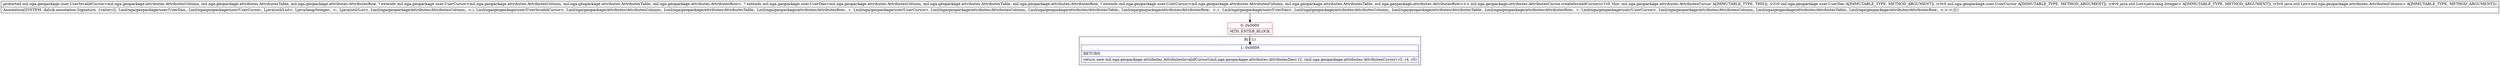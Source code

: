 digraph "CFG formil.nga.geopackage.attributes.AttributesCursor.createInvalidCursor(Lmil\/nga\/geopackage\/user\/UserDao;Lmil\/nga\/geopackage\/user\/UserCursor;Ljava\/util\/List;Ljava\/util\/List;)Lmil\/nga\/geopackage\/user\/UserInvalidCursor;" {
subgraph cluster_Region_662555852 {
label = "R(1:1)";
node [shape=record,color=blue];
Node_1 [shape=record,label="{1\:\ 0x0009|RETURN\l|return new mil.nga.geopackage.attributes.AttributesInvalidCursor((mil.nga.geopackage.attributes.AttributesDao) r2, (mil.nga.geopackage.attributes.AttributesCursor) r3, r4, r5)\l}"];
}
Node_0 [shape=record,color=red,label="{0\:\ 0x0000|MTH_ENTER_BLOCK\l}"];
MethodNode[shape=record,label="{protected mil.nga.geopackage.user.UserInvalidCursor\<mil.nga.geopackage.attributes.AttributesColumn, mil.nga.geopackage.attributes.AttributesTable, mil.nga.geopackage.attributes.AttributesRow, ? extends mil.nga.geopackage.user.UserCursor\<mil.nga.geopackage.attributes.AttributesColumn, mil.nga.geopackage.attributes.AttributesTable, mil.nga.geopackage.attributes.AttributesRow\>, ? extends mil.nga.geopackage.user.UserDao\<mil.nga.geopackage.attributes.AttributesColumn, mil.nga.geopackage.attributes.AttributesTable, mil.nga.geopackage.attributes.AttributesRow, ? extends mil.nga.geopackage.user.UserCursor\<mil.nga.geopackage.attributes.AttributesColumn, mil.nga.geopackage.attributes.AttributesTable, mil.nga.geopackage.attributes.AttributesRow\>\>\> mil.nga.geopackage.attributes.AttributesCursor.createInvalidCursor((r1v0 'this' mil.nga.geopackage.attributes.AttributesCursor A[IMMUTABLE_TYPE, THIS]), (r2v0 mil.nga.geopackage.user.UserDao A[IMMUTABLE_TYPE, METHOD_ARGUMENT]), (r3v0 mil.nga.geopackage.user.UserCursor A[IMMUTABLE_TYPE, METHOD_ARGUMENT]), (r4v0 java.util.List\<java.lang.Integer\> A[IMMUTABLE_TYPE, METHOD_ARGUMENT]), (r5v0 java.util.List\<mil.nga.geopackage.attributes.AttributesColumn\> A[IMMUTABLE_TYPE, METHOD_ARGUMENT]))  | Annotation[SYSTEM, dalvik.annotation.Signature, \{value=[(, Lmil\/nga\/geopackage\/user\/UserDao;, Lmil\/nga\/geopackage\/user\/UserCursor;, Ljava\/util\/List\<, Ljava\/lang\/Integer;, \>;, Ljava\/util\/List\<, Lmil\/nga\/geopackage\/attributes\/AttributesColumn;, \>;), Lmil\/nga\/geopackage\/user\/UserInvalidCursor\<, Lmil\/nga\/geopackage\/attributes\/AttributesColumn;, Lmil\/nga\/geopackage\/attributes\/AttributesTable;, Lmil\/nga\/geopackage\/attributes\/AttributesRow;, +, Lmil\/nga\/geopackage\/user\/UserCursor\<, Lmil\/nga\/geopackage\/attributes\/AttributesColumn;, Lmil\/nga\/geopackage\/attributes\/AttributesTable;, Lmil\/nga\/geopackage\/attributes\/AttributesRow;, \>;+, Lmil\/nga\/geopackage\/user\/UserDao\<, Lmil\/nga\/geopackage\/attributes\/AttributesColumn;, Lmil\/nga\/geopackage\/attributes\/AttributesTable;, Lmil\/nga\/geopackage\/attributes\/AttributesRow;, +, Lmil\/nga\/geopackage\/user\/UserCursor\<, Lmil\/nga\/geopackage\/attributes\/AttributesColumn;, Lmil\/nga\/geopackage\/attributes\/AttributesTable;, Lmil\/nga\/geopackage\/attributes\/AttributesRow;, \>;\>;\>;]\}]\l}"];
MethodNode -> Node_0;
Node_0 -> Node_1;
}

